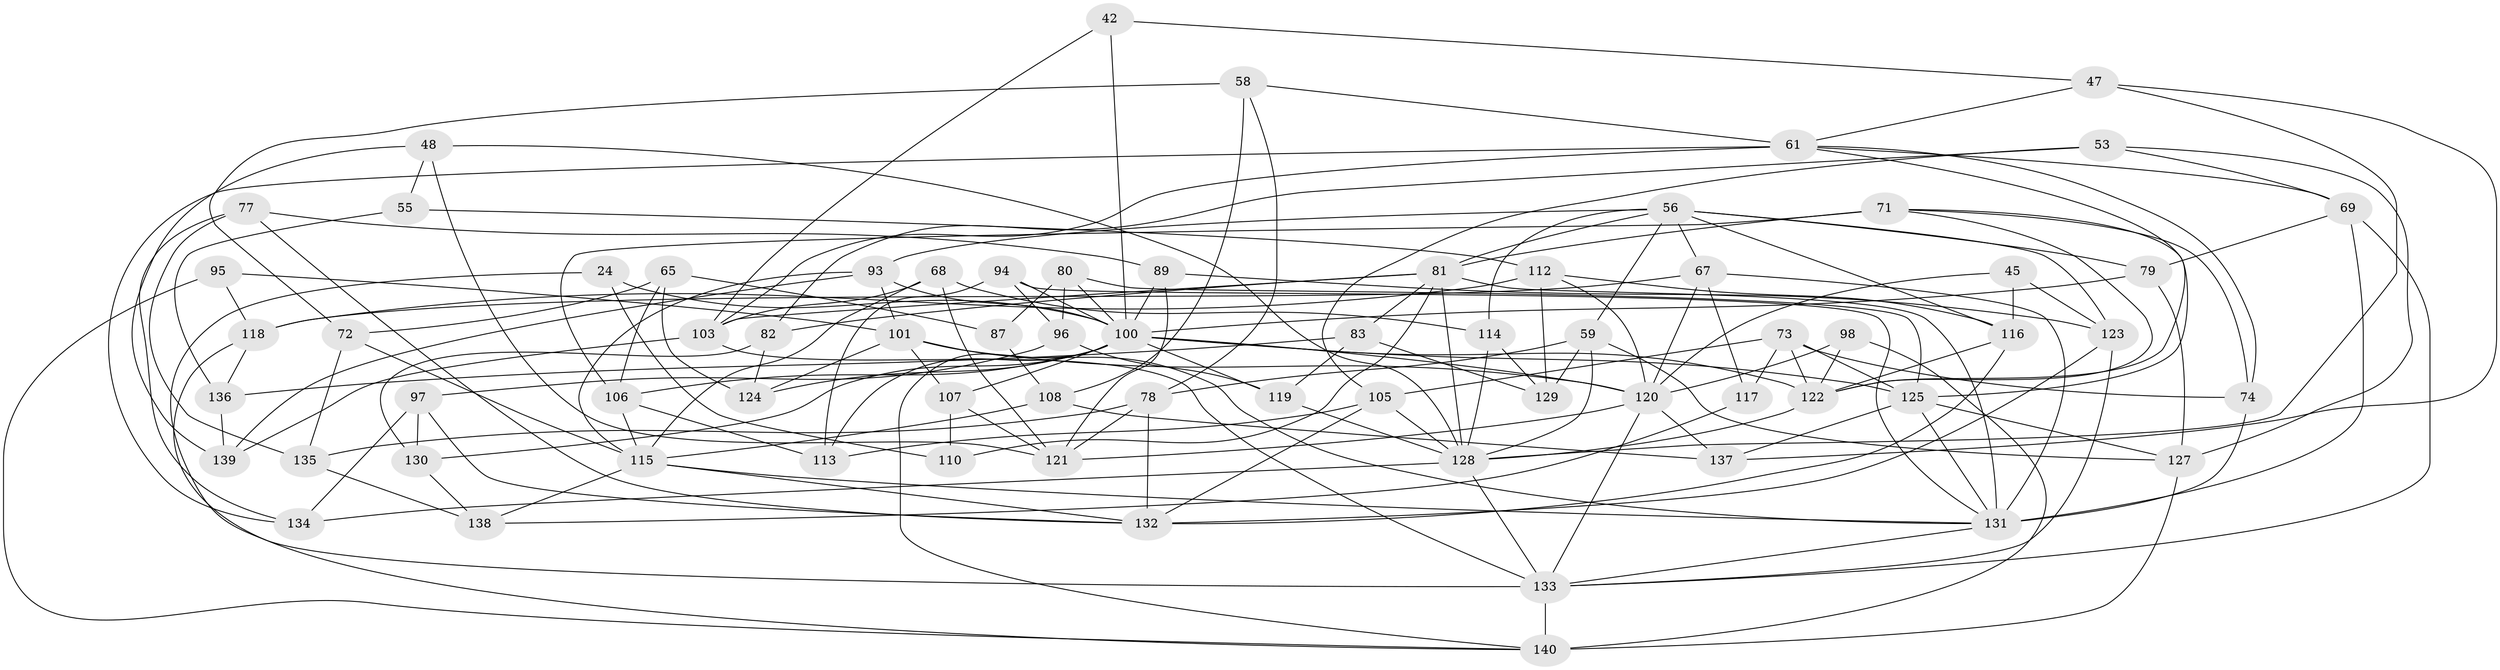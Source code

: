 // original degree distribution, {4: 1.0}
// Generated by graph-tools (version 1.1) at 2025/58/03/09/25 04:58:09]
// undirected, 70 vertices, 175 edges
graph export_dot {
graph [start="1"]
  node [color=gray90,style=filled];
  24 [super="+12"];
  42;
  45 [super="+31"];
  47;
  48 [super="+30"];
  53;
  55;
  56 [super="+33"];
  58;
  59 [super="+19"];
  61 [super="+40"];
  65;
  67 [super="+23"];
  68 [super="+63"];
  69 [super="+62"];
  71 [super="+64"];
  72;
  73 [super="+29"];
  74;
  77;
  78 [super="+36"];
  79;
  80 [super="+52"];
  81 [super="+15+16"];
  82;
  83;
  87;
  89;
  93 [super="+57"];
  94;
  95;
  96;
  97;
  98;
  100 [super="+7+51+84+70"];
  101 [super="+22+60"];
  103 [super="+90"];
  105 [super="+91"];
  106 [super="+49"];
  107;
  108;
  110;
  112 [super="+76"];
  113 [super="+6"];
  114;
  115 [super="+38"];
  116 [super="+111"];
  117;
  118 [super="+1"];
  119;
  120 [super="+11+109"];
  121 [super="+46"];
  122 [super="+35+50"];
  123 [super="+34"];
  124;
  125 [super="+39"];
  127 [super="+85"];
  128 [super="+102"];
  129 [super="+99"];
  130;
  131 [super="+32+86"];
  132 [super="+104"];
  133 [super="+8+126+92"];
  134;
  135;
  136;
  137;
  138;
  139;
  140 [super="+28+41"];
  24 -- 110 [weight=2];
  24 -- 133 [weight=2];
  24 -- 100 [weight=2];
  42 -- 47;
  42 -- 103;
  42 -- 100 [weight=2];
  45 -- 120 [weight=2];
  45 -- 123 [weight=2];
  45 -- 116 [weight=2];
  47 -- 137;
  47 -- 128;
  47 -- 61;
  48 -- 55 [weight=2];
  48 -- 139;
  48 -- 128 [weight=2];
  48 -- 121;
  53 -- 69;
  53 -- 82;
  53 -- 105;
  53 -- 127;
  55 -- 136;
  55 -- 112;
  56 -- 123;
  56 -- 81;
  56 -- 114;
  56 -- 67;
  56 -- 116;
  56 -- 59;
  56 -- 79;
  56 -- 93;
  58 -- 108;
  58 -- 61;
  58 -- 72;
  58 -- 78;
  59 -- 129 [weight=2];
  59 -- 128;
  59 -- 127;
  59 -- 78;
  61 -- 134;
  61 -- 103 [weight=2];
  61 -- 69;
  61 -- 74;
  61 -- 122;
  65 -- 124;
  65 -- 87;
  65 -- 72;
  65 -- 106;
  67 -- 118;
  67 -- 120;
  67 -- 131 [weight=2];
  67 -- 117;
  68 -- 121;
  68 -- 115;
  68 -- 114;
  68 -- 103 [weight=3];
  69 -- 131 [weight=2];
  69 -- 133;
  69 -- 79;
  71 -- 125;
  71 -- 81 [weight=2];
  71 -- 74;
  71 -- 106;
  71 -- 122;
  72 -- 135;
  72 -- 115;
  73 -- 117 [weight=2];
  73 -- 74;
  73 -- 105;
  73 -- 125;
  73 -- 122;
  74 -- 131;
  77 -- 134;
  77 -- 135;
  77 -- 89;
  77 -- 132;
  78 -- 135;
  78 -- 132 [weight=2];
  78 -- 121;
  79 -- 127;
  79 -- 100;
  80 -- 87 [weight=2];
  80 -- 125 [weight=2];
  80 -- 96;
  80 -- 100;
  81 -- 82;
  81 -- 103 [weight=2];
  81 -- 128 [weight=2];
  81 -- 131 [weight=2];
  81 -- 110;
  81 -- 83;
  82 -- 130;
  82 -- 124;
  83 -- 129;
  83 -- 136;
  83 -- 119;
  87 -- 108;
  89 -- 121;
  89 -- 123;
  89 -- 100;
  93 -- 139;
  93 -- 115;
  93 -- 100 [weight=2];
  93 -- 101;
  94 -- 96;
  94 -- 113;
  94 -- 131;
  94 -- 100;
  95 -- 118 [weight=2];
  95 -- 140;
  95 -- 101;
  96 -- 119;
  96 -- 97;
  97 -- 130;
  97 -- 132;
  97 -- 134;
  98 -- 120;
  98 -- 140 [weight=2];
  98 -- 122;
  100 -- 113;
  100 -- 125;
  100 -- 124;
  100 -- 122 [weight=2];
  100 -- 140 [weight=2];
  100 -- 130;
  100 -- 107;
  100 -- 119;
  100 -- 120;
  100 -- 106;
  101 -- 120 [weight=3];
  101 -- 107;
  101 -- 124;
  101 -- 131;
  103 -- 139;
  103 -- 133;
  105 -- 113 [weight=2];
  105 -- 132;
  105 -- 128;
  106 -- 113 [weight=2];
  106 -- 115;
  107 -- 110;
  107 -- 121;
  108 -- 137;
  108 -- 115;
  112 -- 118;
  112 -- 129 [weight=2];
  112 -- 116;
  112 -- 120;
  114 -- 128;
  114 -- 129;
  115 -- 138;
  115 -- 132;
  115 -- 131;
  116 -- 132;
  116 -- 122;
  117 -- 138;
  118 -- 136;
  118 -- 140;
  119 -- 128;
  120 -- 133;
  120 -- 137;
  120 -- 121;
  122 -- 128;
  123 -- 133;
  123 -- 132;
  125 -- 137;
  125 -- 127;
  125 -- 131;
  127 -- 140 [weight=2];
  128 -- 133;
  128 -- 134;
  130 -- 138;
  131 -- 133;
  133 -- 140 [weight=2];
  135 -- 138;
  136 -- 139;
}
